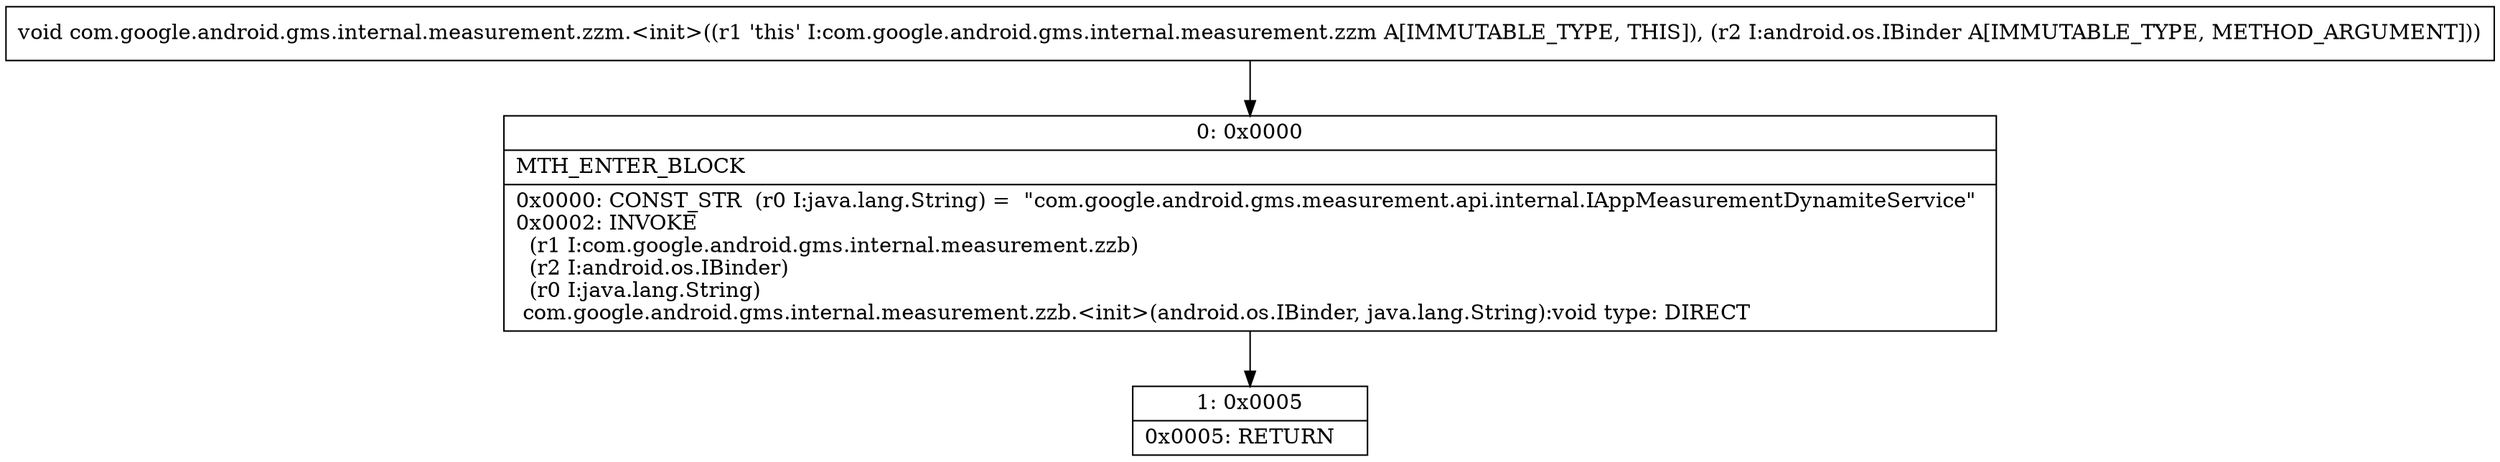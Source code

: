 digraph "CFG forcom.google.android.gms.internal.measurement.zzm.\<init\>(Landroid\/os\/IBinder;)V" {
Node_0 [shape=record,label="{0\:\ 0x0000|MTH_ENTER_BLOCK\l|0x0000: CONST_STR  (r0 I:java.lang.String) =  \"com.google.android.gms.measurement.api.internal.IAppMeasurementDynamiteService\" \l0x0002: INVOKE  \l  (r1 I:com.google.android.gms.internal.measurement.zzb)\l  (r2 I:android.os.IBinder)\l  (r0 I:java.lang.String)\l com.google.android.gms.internal.measurement.zzb.\<init\>(android.os.IBinder, java.lang.String):void type: DIRECT \l}"];
Node_1 [shape=record,label="{1\:\ 0x0005|0x0005: RETURN   \l}"];
MethodNode[shape=record,label="{void com.google.android.gms.internal.measurement.zzm.\<init\>((r1 'this' I:com.google.android.gms.internal.measurement.zzm A[IMMUTABLE_TYPE, THIS]), (r2 I:android.os.IBinder A[IMMUTABLE_TYPE, METHOD_ARGUMENT])) }"];
MethodNode -> Node_0;
Node_0 -> Node_1;
}

